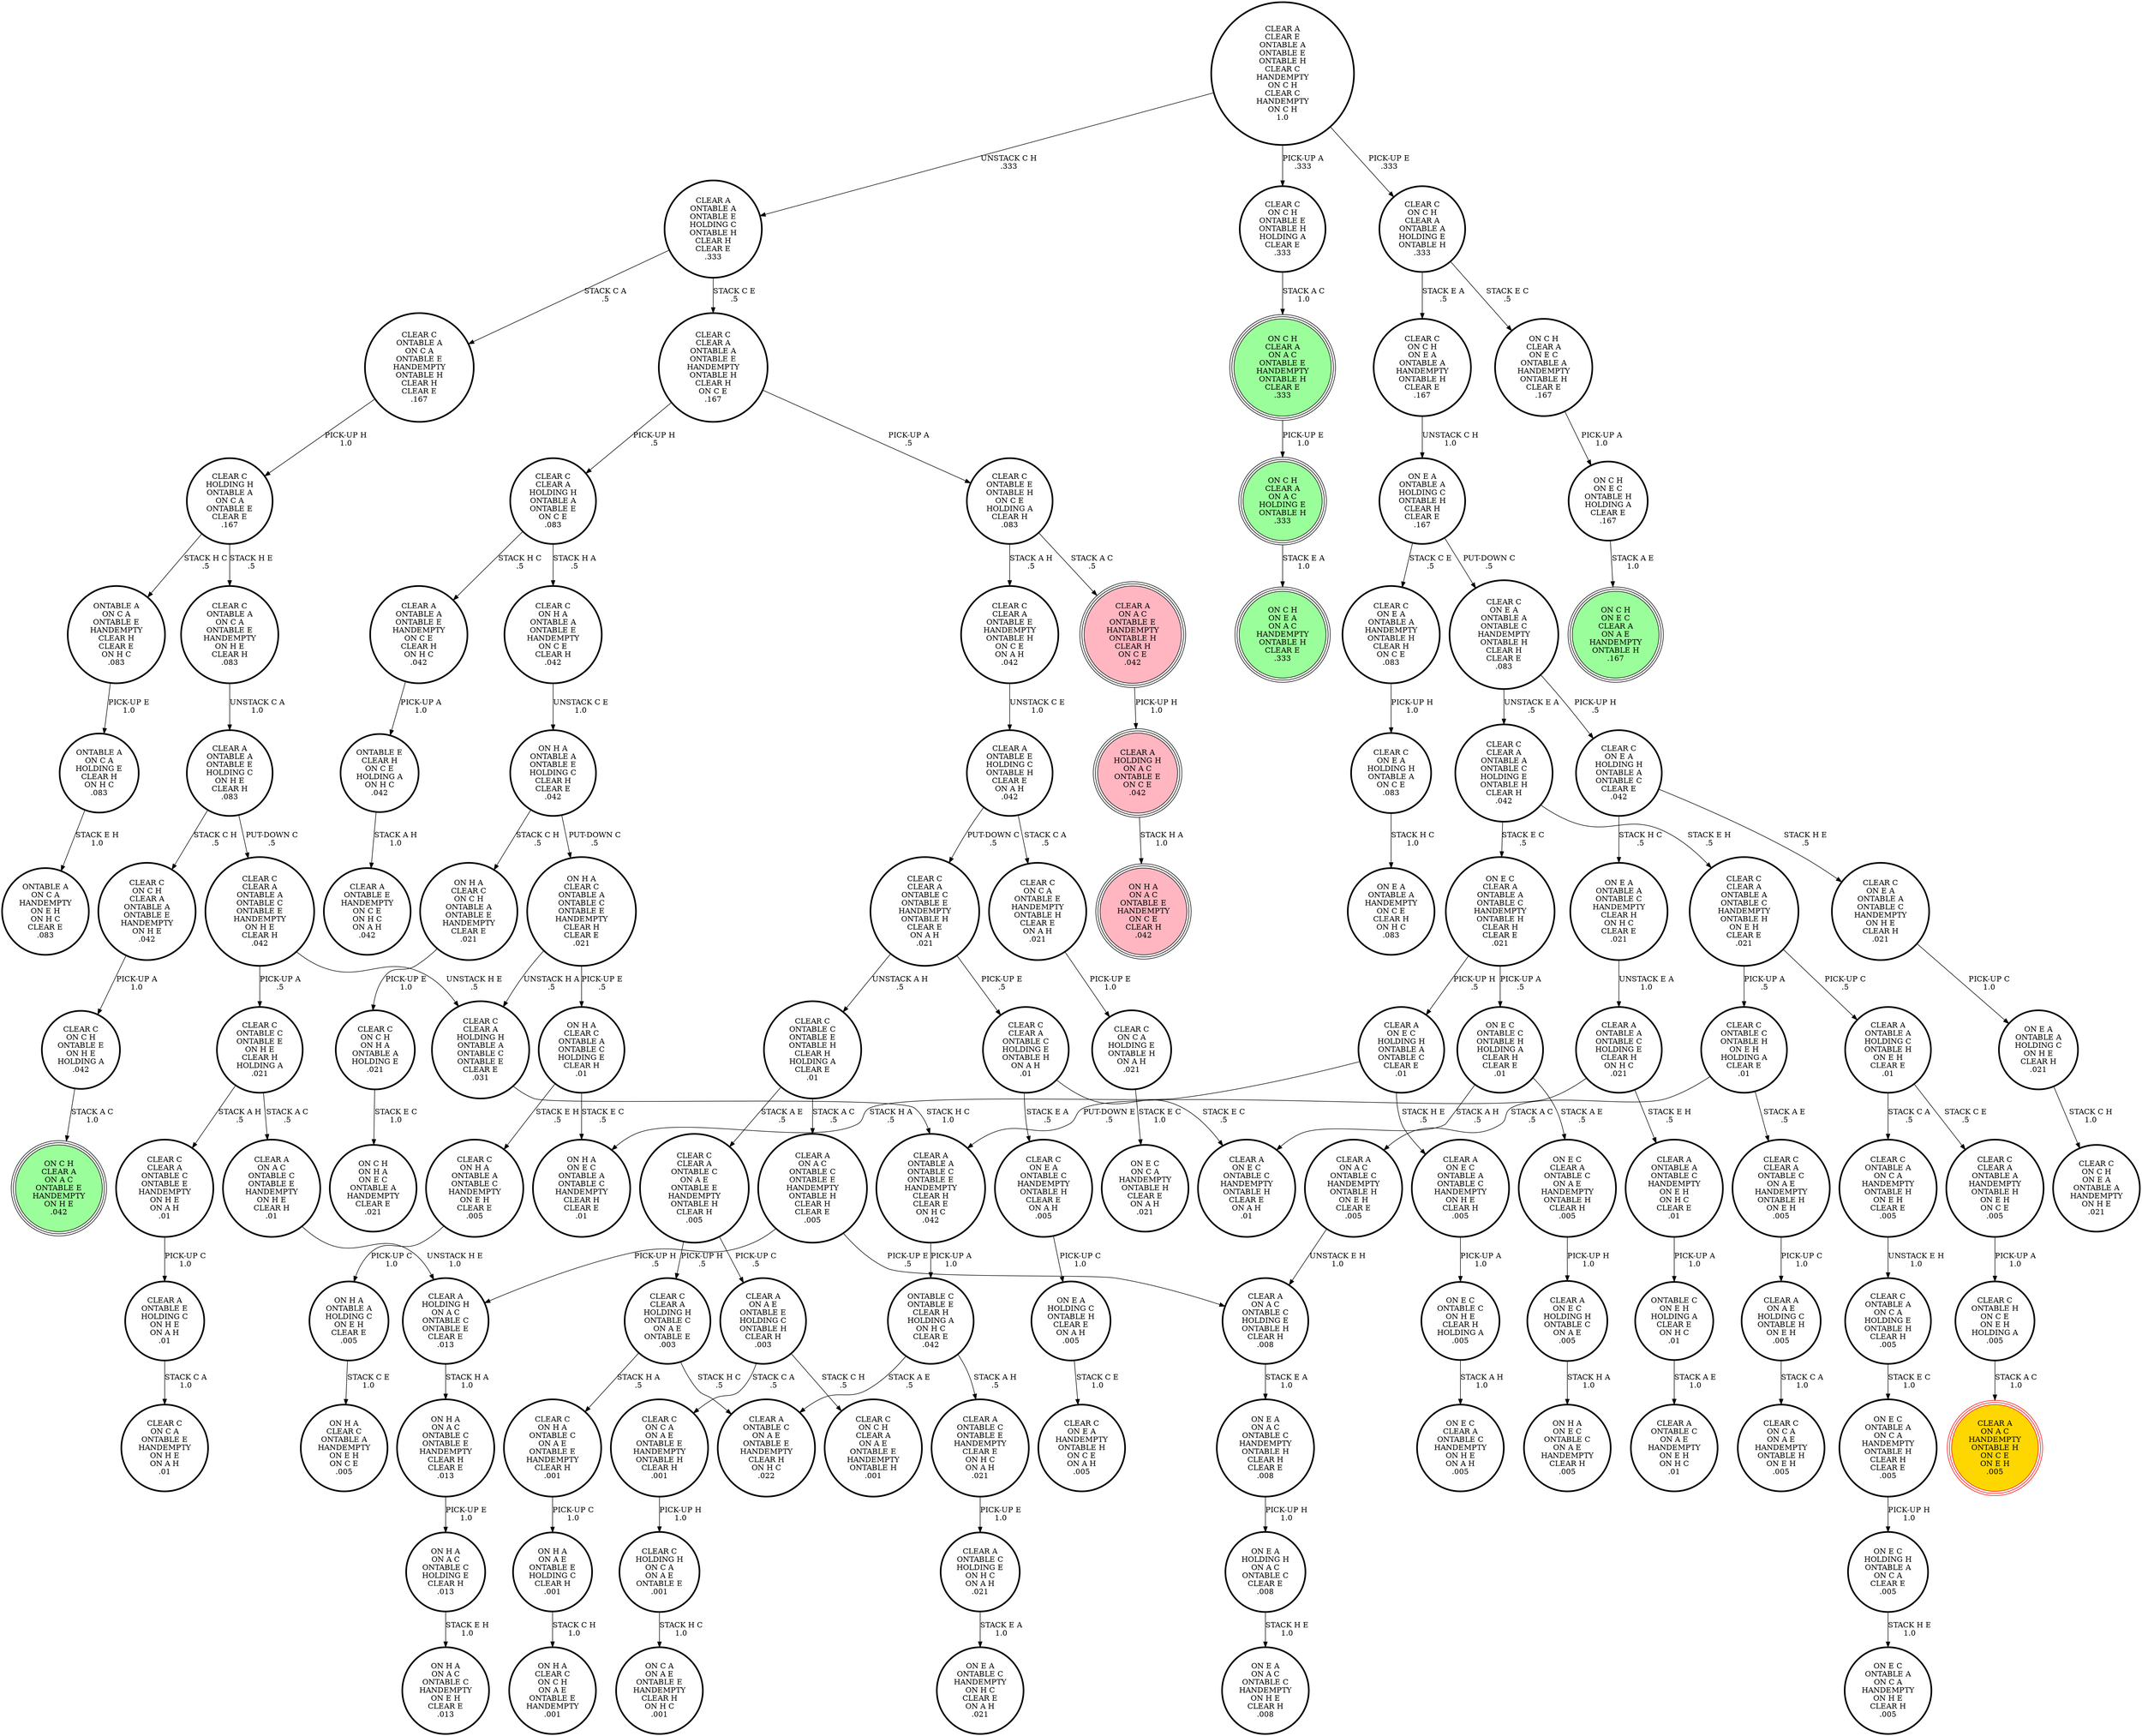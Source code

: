 digraph {
"CLEAR A\nON E C\nHOLDING H\nONTABLE A\nONTABLE C\nCLEAR E\n.01\n" -> "CLEAR A\nON E C\nONTABLE A\nONTABLE C\nHANDEMPTY\nON H E\nCLEAR H\n.005\n"[label="STACK H E\n.5\n"];
"CLEAR A\nON E C\nHOLDING H\nONTABLE A\nONTABLE C\nCLEAR E\n.01\n" -> "ON H A\nON E C\nONTABLE A\nONTABLE C\nHANDEMPTY\nCLEAR H\nCLEAR E\n.01\n"[label="STACK H A\n.5\n"];
"ON E C\nONTABLE C\nON H E\nCLEAR H\nHOLDING A\n.005\n" -> "ON E C\nCLEAR A\nONTABLE C\nHANDEMPTY\nON H E\nON A H\n.005\n"[label="STACK A H\n1.0\n"];
"CLEAR C\nCLEAR A\nONTABLE A\nONTABLE C\nONTABLE E\nHANDEMPTY\nON H E\nCLEAR H\n.042\n" -> "CLEAR C\nCLEAR A\nHOLDING H\nONTABLE A\nONTABLE C\nONTABLE E\nCLEAR E\n.031\n"[label="UNSTACK H E\n.5\n"];
"CLEAR C\nCLEAR A\nONTABLE A\nONTABLE C\nONTABLE E\nHANDEMPTY\nON H E\nCLEAR H\n.042\n" -> "CLEAR C\nONTABLE C\nONTABLE E\nON H E\nCLEAR H\nHOLDING A\n.021\n"[label="PICK-UP A\n.5\n"];
"ON H A\nCLEAR C\nON C H\nONTABLE A\nONTABLE E\nHANDEMPTY\nCLEAR E\n.021\n" -> "CLEAR C\nON C H\nON H A\nONTABLE A\nHOLDING E\n.021\n"[label="PICK-UP E\n1.0\n"];
"CLEAR C\nCLEAR A\nONTABLE C\nONTABLE E\nHANDEMPTY\nON H E\nON A H\n.01\n" -> "CLEAR A\nONTABLE E\nHOLDING C\nON H E\nON A H\n.01\n"[label="PICK-UP C\n1.0\n"];
"ON E A\nHOLDING C\nONTABLE H\nCLEAR E\nON A H\n.005\n" -> "CLEAR C\nON E A\nHANDEMPTY\nONTABLE H\nON C E\nON A H\n.005\n"[label="STACK C E\n1.0\n"];
"CLEAR A\nONTABLE A\nONTABLE E\nHOLDING C\nONTABLE H\nCLEAR H\nCLEAR E\n.333\n" -> "CLEAR C\nCLEAR A\nONTABLE A\nONTABLE E\nHANDEMPTY\nONTABLE H\nCLEAR H\nON C E\n.167\n"[label="STACK C E\n.5\n"];
"CLEAR A\nONTABLE A\nONTABLE E\nHOLDING C\nONTABLE H\nCLEAR H\nCLEAR E\n.333\n" -> "CLEAR C\nONTABLE A\nON C A\nONTABLE E\nHANDEMPTY\nONTABLE H\nCLEAR H\nCLEAR E\n.167\n"[label="STACK C A\n.5\n"];
"CLEAR A\nON A C\nONTABLE C\nHANDEMPTY\nONTABLE H\nON E H\nCLEAR E\n.005\n" -> "CLEAR A\nON A C\nONTABLE C\nHOLDING E\nONTABLE H\nCLEAR H\n.008\n"[label="UNSTACK E H\n1.0\n"];
"ONTABLE C\nON E H\nHOLDING A\nCLEAR E\nON H C\n.01\n" -> "CLEAR A\nONTABLE C\nON A E\nHANDEMPTY\nON E H\nON H C\n.01\n"[label="STACK A E\n1.0\n"];
"CLEAR C\nON C H\nONTABLE E\nONTABLE H\nHOLDING A\nCLEAR E\n.333\n" -> "ON C H\nCLEAR A\nON A C\nONTABLE E\nHANDEMPTY\nONTABLE H\nCLEAR E\n.333\n"[label="STACK A C\n1.0\n"];
"ON H A\nON A E\nONTABLE E\nHOLDING C\nCLEAR H\n.001\n" -> "ON H A\nCLEAR C\nON C H\nON A E\nONTABLE E\nHANDEMPTY\n.001\n"[label="STACK C H\n1.0\n"];
"CLEAR A\nON A C\nONTABLE C\nONTABLE E\nHANDEMPTY\nONTABLE H\nCLEAR H\nCLEAR E\n.005\n" -> "CLEAR A\nON A C\nONTABLE C\nHOLDING E\nONTABLE H\nCLEAR H\n.008\n"[label="PICK-UP E\n.5\n"];
"CLEAR A\nON A C\nONTABLE C\nONTABLE E\nHANDEMPTY\nONTABLE H\nCLEAR H\nCLEAR E\n.005\n" -> "CLEAR A\nHOLDING H\nON A C\nONTABLE C\nONTABLE E\nCLEAR E\n.013\n"[label="PICK-UP H\n.5\n"];
"CLEAR A\nONTABLE A\nONTABLE C\nHOLDING E\nCLEAR H\nON H C\n.021\n" -> "CLEAR A\nONTABLE A\nONTABLE C\nHANDEMPTY\nON E H\nON H C\nCLEAR E\n.01\n"[label="STACK E H\n.5\n"];
"CLEAR A\nONTABLE A\nONTABLE C\nHOLDING E\nCLEAR H\nON H C\n.021\n" -> "CLEAR A\nONTABLE A\nONTABLE C\nONTABLE E\nHANDEMPTY\nCLEAR H\nCLEAR E\nON H C\n.042\n"[label="PUT-DOWN E\n.5\n"];
"ON C H\nCLEAR A\nON A C\nHOLDING E\nONTABLE H\n.333\n" -> "ON C H\nON E A\nON A C\nHANDEMPTY\nONTABLE H\nCLEAR E\n.333\n"[label="STACK E A\n1.0\n"];
"ON H A\nONTABLE A\nHOLDING C\nON E H\nCLEAR E\n.005\n" -> "ON H A\nCLEAR C\nONTABLE A\nHANDEMPTY\nON E H\nON C E\n.005\n"[label="STACK C E\n1.0\n"];
"ON E A\nHOLDING H\nON A C\nONTABLE C\nCLEAR E\n.008\n" -> "ON E A\nON A C\nONTABLE C\nHANDEMPTY\nON H E\nCLEAR H\n.008\n"[label="STACK H E\n1.0\n"];
"CLEAR C\nCLEAR A\nONTABLE C\nON A E\nONTABLE E\nHANDEMPTY\nONTABLE H\nCLEAR H\n.005\n" -> "CLEAR A\nON A E\nONTABLE E\nHOLDING C\nONTABLE H\nCLEAR H\n.003\n"[label="PICK-UP C\n.5\n"];
"CLEAR C\nCLEAR A\nONTABLE C\nON A E\nONTABLE E\nHANDEMPTY\nONTABLE H\nCLEAR H\n.005\n" -> "CLEAR C\nCLEAR A\nHOLDING H\nONTABLE C\nON A E\nONTABLE E\n.003\n"[label="PICK-UP H\n.5\n"];
"CLEAR C\nON C H\nCLEAR A\nONTABLE A\nONTABLE E\nHANDEMPTY\nON H E\n.042\n" -> "CLEAR C\nON C H\nONTABLE E\nON H E\nHOLDING A\n.042\n"[label="PICK-UP A\n1.0\n"];
"CLEAR C\nONTABLE A\nON C A\nONTABLE E\nHANDEMPTY\nONTABLE H\nCLEAR H\nCLEAR E\n.167\n" -> "CLEAR C\nHOLDING H\nONTABLE A\nON C A\nONTABLE E\nCLEAR E\n.167\n"[label="PICK-UP H\n1.0\n"];
"CLEAR C\nON C H\nONTABLE E\nON H E\nHOLDING A\n.042\n" -> "ON C H\nCLEAR A\nON A C\nONTABLE E\nHANDEMPTY\nON H E\n.042\n"[label="STACK A C\n1.0\n"];
"CLEAR C\nONTABLE A\nON C A\nHANDEMPTY\nONTABLE H\nON E H\nCLEAR E\n.005\n" -> "CLEAR C\nONTABLE A\nON C A\nHOLDING E\nONTABLE H\nCLEAR H\n.005\n"[label="UNSTACK E H\n1.0\n"];
"CLEAR C\nON H A\nONTABLE C\nON A E\nONTABLE E\nHANDEMPTY\nCLEAR H\n.001\n" -> "ON H A\nON A E\nONTABLE E\nHOLDING C\nCLEAR H\n.001\n"[label="PICK-UP C\n1.0\n"];
"CLEAR A\nHOLDING H\nON A C\nONTABLE C\nONTABLE E\nCLEAR E\n.013\n" -> "ON H A\nON A C\nONTABLE C\nONTABLE E\nHANDEMPTY\nCLEAR H\nCLEAR E\n.013\n"[label="STACK H A\n1.0\n"];
"CLEAR C\nCLEAR A\nHOLDING H\nONTABLE A\nONTABLE E\nON C E\n.083\n" -> "CLEAR A\nONTABLE A\nONTABLE E\nHANDEMPTY\nON C E\nCLEAR H\nON H C\n.042\n"[label="STACK H C\n.5\n"];
"CLEAR C\nCLEAR A\nHOLDING H\nONTABLE A\nONTABLE E\nON C E\n.083\n" -> "CLEAR C\nON H A\nONTABLE A\nONTABLE E\nHANDEMPTY\nON C E\nCLEAR H\n.042\n"[label="STACK H A\n.5\n"];
"ON H A\nON A C\nONTABLE C\nHOLDING E\nCLEAR H\n.013\n" -> "ON H A\nON A C\nONTABLE C\nHANDEMPTY\nON E H\nCLEAR E\n.013\n"[label="STACK E H\n1.0\n"];
"CLEAR C\nONTABLE C\nONTABLE E\nONTABLE H\nCLEAR H\nHOLDING A\nCLEAR E\n.01\n" -> "CLEAR A\nON A C\nONTABLE C\nONTABLE E\nHANDEMPTY\nONTABLE H\nCLEAR H\nCLEAR E\n.005\n"[label="STACK A C\n.5\n"];
"CLEAR C\nONTABLE C\nONTABLE E\nONTABLE H\nCLEAR H\nHOLDING A\nCLEAR E\n.01\n" -> "CLEAR C\nCLEAR A\nONTABLE C\nON A E\nONTABLE E\nHANDEMPTY\nONTABLE H\nCLEAR H\n.005\n"[label="STACK A E\n.5\n"];
"CLEAR C\nCLEAR A\nHOLDING H\nONTABLE A\nONTABLE C\nONTABLE E\nCLEAR E\n.031\n" -> "CLEAR A\nONTABLE A\nONTABLE C\nONTABLE E\nHANDEMPTY\nCLEAR H\nCLEAR E\nON H C\n.042\n"[label="STACK H C\n1.0\n"];
"ON C H\nCLEAR A\nON A C\nONTABLE E\nHANDEMPTY\nONTABLE H\nCLEAR E\n.333\n" -> "ON C H\nCLEAR A\nON A C\nHOLDING E\nONTABLE H\n.333\n"[label="PICK-UP E\n1.0\n"];
"ON C H\nCLEAR A\nON E C\nONTABLE A\nHANDEMPTY\nONTABLE H\nCLEAR E\n.167\n" -> "ON C H\nON E C\nONTABLE H\nHOLDING A\nCLEAR E\n.167\n"[label="PICK-UP A\n1.0\n"];
"CLEAR C\nONTABLE A\nON C A\nHOLDING E\nONTABLE H\nCLEAR H\n.005\n" -> "ON E C\nONTABLE A\nON C A\nHANDEMPTY\nONTABLE H\nCLEAR H\nCLEAR E\n.005\n"[label="STACK E C\n1.0\n"];
"CLEAR C\nON C H\nCLEAR A\nONTABLE A\nHOLDING E\nONTABLE H\n.333\n" -> "ON C H\nCLEAR A\nON E C\nONTABLE A\nHANDEMPTY\nONTABLE H\nCLEAR E\n.167\n"[label="STACK E C\n.5\n"];
"CLEAR C\nON C H\nCLEAR A\nONTABLE A\nHOLDING E\nONTABLE H\n.333\n" -> "CLEAR C\nON C H\nON E A\nONTABLE A\nHANDEMPTY\nONTABLE H\nCLEAR E\n.167\n"[label="STACK E A\n.5\n"];
"CLEAR C\nHOLDING H\nON C A\nON A E\nONTABLE E\n.001\n" -> "ON C A\nON A E\nONTABLE E\nHANDEMPTY\nCLEAR H\nON H C\n.001\n"[label="STACK H C\n1.0\n"];
"CLEAR C\nCLEAR A\nONTABLE C\nONTABLE E\nHANDEMPTY\nONTABLE H\nCLEAR E\nON A H\n.021\n" -> "CLEAR C\nCLEAR A\nONTABLE C\nHOLDING E\nONTABLE H\nON A H\n.01\n"[label="PICK-UP E\n.5\n"];
"CLEAR C\nCLEAR A\nONTABLE C\nONTABLE E\nHANDEMPTY\nONTABLE H\nCLEAR E\nON A H\n.021\n" -> "CLEAR C\nONTABLE C\nONTABLE E\nONTABLE H\nCLEAR H\nHOLDING A\nCLEAR E\n.01\n"[label="UNSTACK A H\n.5\n"];
"ON H A\nON A C\nONTABLE C\nONTABLE E\nHANDEMPTY\nCLEAR H\nCLEAR E\n.013\n" -> "ON H A\nON A C\nONTABLE C\nHOLDING E\nCLEAR H\n.013\n"[label="PICK-UP E\n1.0\n"];
"ON E A\nONTABLE A\nONTABLE C\nHANDEMPTY\nCLEAR H\nON H C\nCLEAR E\n.021\n" -> "CLEAR A\nONTABLE A\nONTABLE C\nHOLDING E\nCLEAR H\nON H C\n.021\n"[label="UNSTACK E A\n1.0\n"];
"CLEAR C\nON E A\nONTABLE A\nONTABLE C\nHANDEMPTY\nONTABLE H\nCLEAR H\nCLEAR E\n.083\n" -> "CLEAR C\nON E A\nHOLDING H\nONTABLE A\nONTABLE C\nCLEAR E\n.042\n"[label="PICK-UP H\n.5\n"];
"CLEAR C\nON E A\nONTABLE A\nONTABLE C\nHANDEMPTY\nONTABLE H\nCLEAR H\nCLEAR E\n.083\n" -> "CLEAR C\nCLEAR A\nONTABLE A\nONTABLE C\nHOLDING E\nONTABLE H\nCLEAR H\n.042\n"[label="UNSTACK E A\n.5\n"];
"CLEAR C\nON E A\nONTABLE A\nHANDEMPTY\nONTABLE H\nCLEAR H\nON C E\n.083\n" -> "CLEAR C\nON E A\nHOLDING H\nONTABLE A\nON C E\n.083\n"[label="PICK-UP H\n1.0\n"];
"CLEAR A\nONTABLE A\nONTABLE C\nHANDEMPTY\nON E H\nON H C\nCLEAR E\n.01\n" -> "ONTABLE C\nON E H\nHOLDING A\nCLEAR E\nON H C\n.01\n"[label="PICK-UP A\n1.0\n"];
"ON E C\nONTABLE A\nON C A\nHANDEMPTY\nONTABLE H\nCLEAR H\nCLEAR E\n.005\n" -> "ON E C\nHOLDING H\nONTABLE A\nON C A\nCLEAR E\n.005\n"[label="PICK-UP H\n1.0\n"];
"CLEAR C\nCLEAR A\nONTABLE A\nHANDEMPTY\nONTABLE H\nON E H\nON C E\n.005\n" -> "CLEAR C\nONTABLE H\nON C E\nON E H\nHOLDING A\n.005\n"[label="PICK-UP A\n1.0\n"];
"ON C H\nON E C\nONTABLE H\nHOLDING A\nCLEAR E\n.167\n" -> "ON C H\nON E C\nCLEAR A\nON A E\nHANDEMPTY\nONTABLE H\n.167\n"[label="STACK A E\n1.0\n"];
"ON H A\nCLEAR C\nONTABLE A\nONTABLE C\nHOLDING E\nCLEAR H\n.01\n" -> "CLEAR C\nON H A\nONTABLE A\nONTABLE C\nHANDEMPTY\nON E H\nCLEAR E\n.005\n"[label="STACK E H\n.5\n"];
"ON H A\nCLEAR C\nONTABLE A\nONTABLE C\nHOLDING E\nCLEAR H\n.01\n" -> "ON H A\nON E C\nONTABLE A\nONTABLE C\nHANDEMPTY\nCLEAR H\nCLEAR E\n.01\n"[label="STACK E C\n.5\n"];
"CLEAR A\nON A C\nONTABLE C\nHOLDING E\nONTABLE H\nCLEAR H\n.008\n" -> "ON E A\nON A C\nONTABLE C\nHANDEMPTY\nONTABLE H\nCLEAR H\nCLEAR E\n.008\n"[label="STACK E A\n1.0\n"];
"CLEAR A\nONTABLE A\nONTABLE E\nHANDEMPTY\nON C E\nCLEAR H\nON H C\n.042\n" -> "ONTABLE E\nCLEAR H\nON C E\nHOLDING A\nON H C\n.042\n"[label="PICK-UP A\n1.0\n"];
"CLEAR C\nON C H\nON H A\nONTABLE A\nHOLDING E\n.021\n" -> "ON C H\nON H A\nON E C\nONTABLE A\nHANDEMPTY\nCLEAR E\n.021\n"[label="STACK E C\n1.0\n"];
"CLEAR A\nON A E\nHOLDING C\nONTABLE H\nON E H\n.005\n" -> "CLEAR C\nON C A\nON A E\nHANDEMPTY\nONTABLE H\nON E H\n.005\n"[label="STACK C A\n1.0\n"];
"CLEAR C\nON C A\nHOLDING E\nONTABLE H\nON A H\n.021\n" -> "ON E C\nON C A\nHANDEMPTY\nONTABLE H\nCLEAR E\nON A H\n.021\n"[label="STACK E C\n1.0\n"];
"CLEAR A\nON A C\nONTABLE C\nONTABLE E\nHANDEMPTY\nON H E\nCLEAR H\n.01\n" -> "CLEAR A\nHOLDING H\nON A C\nONTABLE C\nONTABLE E\nCLEAR E\n.013\n"[label="UNSTACK H E\n1.0\n"];
"CLEAR A\nON A E\nONTABLE E\nHOLDING C\nONTABLE H\nCLEAR H\n.003\n" -> "CLEAR C\nON C A\nON A E\nONTABLE E\nHANDEMPTY\nONTABLE H\nCLEAR H\n.001\n"[label="STACK C A\n.5\n"];
"CLEAR A\nON A E\nONTABLE E\nHOLDING C\nONTABLE H\nCLEAR H\n.003\n" -> "CLEAR C\nON C H\nCLEAR A\nON A E\nONTABLE E\nHANDEMPTY\nONTABLE H\n.001\n"[label="STACK C H\n.5\n"];
"CLEAR A\nONTABLE E\nHOLDING C\nONTABLE H\nCLEAR E\nON A H\n.042\n" -> "CLEAR C\nON C A\nONTABLE E\nHANDEMPTY\nONTABLE H\nCLEAR E\nON A H\n.021\n"[label="STACK C A\n.5\n"];
"CLEAR A\nONTABLE E\nHOLDING C\nONTABLE H\nCLEAR E\nON A H\n.042\n" -> "CLEAR C\nCLEAR A\nONTABLE C\nONTABLE E\nHANDEMPTY\nONTABLE H\nCLEAR E\nON A H\n.021\n"[label="PUT-DOWN C\n.5\n"];
"CLEAR C\nCLEAR A\nONTABLE E\nHANDEMPTY\nONTABLE H\nON C E\nON A H\n.042\n" -> "CLEAR A\nONTABLE E\nHOLDING C\nONTABLE H\nCLEAR E\nON A H\n.042\n"[label="UNSTACK C E\n1.0\n"];
"CLEAR C\nON E A\nHOLDING H\nONTABLE A\nON C E\n.083\n" -> "ON E A\nONTABLE A\nHANDEMPTY\nON C E\nCLEAR H\nON H C\n.083\n"[label="STACK H C\n1.0\n"];
"CLEAR C\nONTABLE C\nONTABLE E\nON H E\nCLEAR H\nHOLDING A\n.021\n" -> "CLEAR A\nON A C\nONTABLE C\nONTABLE E\nHANDEMPTY\nON H E\nCLEAR H\n.01\n"[label="STACK A C\n.5\n"];
"CLEAR C\nONTABLE C\nONTABLE E\nON H E\nCLEAR H\nHOLDING A\n.021\n" -> "CLEAR C\nCLEAR A\nONTABLE C\nONTABLE E\nHANDEMPTY\nON H E\nON A H\n.01\n"[label="STACK A H\n.5\n"];
"CLEAR C\nHOLDING H\nONTABLE A\nON C A\nONTABLE E\nCLEAR E\n.167\n" -> "ONTABLE A\nON C A\nONTABLE E\nHANDEMPTY\nCLEAR H\nCLEAR E\nON H C\n.083\n"[label="STACK H C\n.5\n"];
"CLEAR C\nHOLDING H\nONTABLE A\nON C A\nONTABLE E\nCLEAR E\n.167\n" -> "CLEAR C\nONTABLE A\nON C A\nONTABLE E\nHANDEMPTY\nON H E\nCLEAR H\n.083\n"[label="STACK H E\n.5\n"];
"ON E A\nONTABLE A\nHOLDING C\nON H E\nCLEAR H\n.021\n" -> "CLEAR C\nON C H\nON E A\nONTABLE A\nHANDEMPTY\nON H E\n.021\n"[label="STACK C H\n1.0\n"];
"ON E C\nONTABLE C\nONTABLE H\nHOLDING A\nCLEAR H\nCLEAR E\n.01\n" -> "CLEAR A\nON E C\nONTABLE C\nHANDEMPTY\nONTABLE H\nCLEAR E\nON A H\n.01\n"[label="STACK A H\n.5\n"];
"ON E C\nONTABLE C\nONTABLE H\nHOLDING A\nCLEAR H\nCLEAR E\n.01\n" -> "ON E C\nCLEAR A\nONTABLE C\nON A E\nHANDEMPTY\nONTABLE H\nCLEAR H\n.005\n"[label="STACK A E\n.5\n"];
"CLEAR C\nCLEAR A\nONTABLE A\nONTABLE C\nHANDEMPTY\nONTABLE H\nON E H\nCLEAR E\n.021\n" -> "CLEAR A\nONTABLE A\nHOLDING C\nONTABLE H\nON E H\nCLEAR E\n.01\n"[label="PICK-UP C\n.5\n"];
"CLEAR C\nCLEAR A\nONTABLE A\nONTABLE C\nHANDEMPTY\nONTABLE H\nON E H\nCLEAR E\n.021\n" -> "CLEAR C\nONTABLE C\nONTABLE H\nON E H\nHOLDING A\nCLEAR E\n.01\n"[label="PICK-UP A\n.5\n"];
"ON E C\nCLEAR A\nONTABLE A\nONTABLE C\nHANDEMPTY\nONTABLE H\nCLEAR H\nCLEAR E\n.021\n" -> "CLEAR A\nON E C\nHOLDING H\nONTABLE A\nONTABLE C\nCLEAR E\n.01\n"[label="PICK-UP H\n.5\n"];
"ON E C\nCLEAR A\nONTABLE A\nONTABLE C\nHANDEMPTY\nONTABLE H\nCLEAR H\nCLEAR E\n.021\n" -> "ON E C\nONTABLE C\nONTABLE H\nHOLDING A\nCLEAR H\nCLEAR E\n.01\n"[label="PICK-UP A\n.5\n"];
"CLEAR A\nON A C\nONTABLE E\nHANDEMPTY\nONTABLE H\nCLEAR H\nON C E\n.042\n" -> "CLEAR A\nHOLDING H\nON A C\nONTABLE E\nON C E\n.042\n"[label="PICK-UP H\n1.0\n"];
"CLEAR C\nON E A\nONTABLE C\nHANDEMPTY\nONTABLE H\nCLEAR E\nON A H\n.005\n" -> "ON E A\nHOLDING C\nONTABLE H\nCLEAR E\nON A H\n.005\n"[label="PICK-UP C\n1.0\n"];
"ON E C\nCLEAR A\nONTABLE C\nON A E\nHANDEMPTY\nONTABLE H\nCLEAR H\n.005\n" -> "CLEAR A\nON E C\nHOLDING H\nONTABLE C\nON A E\n.005\n"[label="PICK-UP H\n1.0\n"];
"CLEAR C\nONTABLE H\nON C E\nON E H\nHOLDING A\n.005\n" -> "CLEAR A\nON A C\nHANDEMPTY\nONTABLE H\nON C E\nON E H\n.005\n"[label="STACK A C\n1.0\n"];
"ON H A\nCLEAR C\nONTABLE A\nONTABLE C\nONTABLE E\nHANDEMPTY\nCLEAR H\nCLEAR E\n.021\n" -> "ON H A\nCLEAR C\nONTABLE A\nONTABLE C\nHOLDING E\nCLEAR H\n.01\n"[label="PICK-UP E\n.5\n"];
"ON H A\nCLEAR C\nONTABLE A\nONTABLE C\nONTABLE E\nHANDEMPTY\nCLEAR H\nCLEAR E\n.021\n" -> "CLEAR C\nCLEAR A\nHOLDING H\nONTABLE A\nONTABLE C\nONTABLE E\nCLEAR E\n.031\n"[label="UNSTACK H A\n.5\n"];
"ON H A\nONTABLE A\nONTABLE E\nHOLDING C\nCLEAR H\nCLEAR E\n.042\n" -> "ON H A\nCLEAR C\nON C H\nONTABLE A\nONTABLE E\nHANDEMPTY\nCLEAR E\n.021\n"[label="STACK C H\n.5\n"];
"ON H A\nONTABLE A\nONTABLE E\nHOLDING C\nCLEAR H\nCLEAR E\n.042\n" -> "ON H A\nCLEAR C\nONTABLE A\nONTABLE C\nONTABLE E\nHANDEMPTY\nCLEAR H\nCLEAR E\n.021\n"[label="PUT-DOWN C\n.5\n"];
"CLEAR C\nCLEAR A\nHOLDING H\nONTABLE C\nON A E\nONTABLE E\n.003\n" -> "CLEAR C\nON H A\nONTABLE C\nON A E\nONTABLE E\nHANDEMPTY\nCLEAR H\n.001\n"[label="STACK H A\n.5\n"];
"CLEAR C\nCLEAR A\nHOLDING H\nONTABLE C\nON A E\nONTABLE E\n.003\n" -> "CLEAR A\nONTABLE C\nON A E\nONTABLE E\nHANDEMPTY\nCLEAR H\nON H C\n.022\n"[label="STACK H C\n.5\n"];
"CLEAR C\nONTABLE C\nONTABLE H\nON E H\nHOLDING A\nCLEAR E\n.01\n" -> "CLEAR C\nCLEAR A\nONTABLE C\nON A E\nHANDEMPTY\nONTABLE H\nON E H\n.005\n"[label="STACK A E\n.5\n"];
"CLEAR C\nONTABLE C\nONTABLE H\nON E H\nHOLDING A\nCLEAR E\n.01\n" -> "CLEAR A\nON A C\nONTABLE C\nHANDEMPTY\nONTABLE H\nON E H\nCLEAR E\n.005\n"[label="STACK A C\n.5\n"];
"CLEAR A\nON E C\nHOLDING H\nONTABLE C\nON A E\n.005\n" -> "ON H A\nON E C\nONTABLE C\nON A E\nHANDEMPTY\nCLEAR H\n.005\n"[label="STACK H A\n1.0\n"];
"CLEAR A\nONTABLE A\nHOLDING C\nONTABLE H\nON E H\nCLEAR E\n.01\n" -> "CLEAR C\nCLEAR A\nONTABLE A\nHANDEMPTY\nONTABLE H\nON E H\nON C E\n.005\n"[label="STACK C E\n.5\n"];
"CLEAR A\nONTABLE A\nHOLDING C\nONTABLE H\nON E H\nCLEAR E\n.01\n" -> "CLEAR C\nONTABLE A\nON C A\nHANDEMPTY\nONTABLE H\nON E H\nCLEAR E\n.005\n"[label="STACK C A\n.5\n"];
"CLEAR C\nON C A\nONTABLE E\nHANDEMPTY\nONTABLE H\nCLEAR E\nON A H\n.021\n" -> "CLEAR C\nON C A\nHOLDING E\nONTABLE H\nON A H\n.021\n"[label="PICK-UP E\n1.0\n"];
"ONTABLE A\nON C A\nONTABLE E\nHANDEMPTY\nCLEAR H\nCLEAR E\nON H C\n.083\n" -> "ONTABLE A\nON C A\nHOLDING E\nCLEAR H\nON H C\n.083\n"[label="PICK-UP E\n1.0\n"];
"CLEAR C\nCLEAR A\nONTABLE C\nON A E\nHANDEMPTY\nONTABLE H\nON E H\n.005\n" -> "CLEAR A\nON A E\nHOLDING C\nONTABLE H\nON E H\n.005\n"[label="PICK-UP C\n1.0\n"];
"CLEAR A\nONTABLE A\nONTABLE C\nONTABLE E\nHANDEMPTY\nCLEAR H\nCLEAR E\nON H C\n.042\n" -> "ONTABLE C\nONTABLE E\nCLEAR H\nHOLDING A\nON H C\nCLEAR E\n.042\n"[label="PICK-UP A\n1.0\n"];
"CLEAR C\nCLEAR A\nONTABLE C\nHOLDING E\nONTABLE H\nON A H\n.01\n" -> "CLEAR A\nON E C\nONTABLE C\nHANDEMPTY\nONTABLE H\nCLEAR E\nON A H\n.01\n"[label="STACK E C\n.5\n"];
"CLEAR C\nCLEAR A\nONTABLE C\nHOLDING E\nONTABLE H\nON A H\n.01\n" -> "CLEAR C\nON E A\nONTABLE C\nHANDEMPTY\nONTABLE H\nCLEAR E\nON A H\n.005\n"[label="STACK E A\n.5\n"];
"CLEAR C\nON C H\nON E A\nONTABLE A\nHANDEMPTY\nONTABLE H\nCLEAR E\n.167\n" -> "ON E A\nONTABLE A\nHOLDING C\nONTABLE H\nCLEAR H\nCLEAR E\n.167\n"[label="UNSTACK C H\n1.0\n"];
"CLEAR C\nON H A\nONTABLE A\nONTABLE C\nHANDEMPTY\nON E H\nCLEAR E\n.005\n" -> "ON H A\nONTABLE A\nHOLDING C\nON E H\nCLEAR E\n.005\n"[label="PICK-UP C\n1.0\n"];
"CLEAR A\nHOLDING H\nON A C\nONTABLE E\nON C E\n.042\n" -> "ON H A\nON A C\nONTABLE E\nHANDEMPTY\nON C E\nCLEAR H\n.042\n"[label="STACK H A\n1.0\n"];
"CLEAR A\nON E C\nONTABLE A\nONTABLE C\nHANDEMPTY\nON H E\nCLEAR H\n.005\n" -> "ON E C\nONTABLE C\nON H E\nCLEAR H\nHOLDING A\n.005\n"[label="PICK-UP A\n1.0\n"];
"CLEAR C\nON H A\nONTABLE A\nONTABLE E\nHANDEMPTY\nON C E\nCLEAR H\n.042\n" -> "ON H A\nONTABLE A\nONTABLE E\nHOLDING C\nCLEAR H\nCLEAR E\n.042\n"[label="UNSTACK C E\n1.0\n"];
"CLEAR C\nCLEAR A\nONTABLE A\nONTABLE E\nHANDEMPTY\nONTABLE H\nCLEAR H\nON C E\n.167\n" -> "CLEAR C\nONTABLE E\nONTABLE H\nON C E\nHOLDING A\nCLEAR H\n.083\n"[label="PICK-UP A\n.5\n"];
"CLEAR C\nCLEAR A\nONTABLE A\nONTABLE E\nHANDEMPTY\nONTABLE H\nCLEAR H\nON C E\n.167\n" -> "CLEAR C\nCLEAR A\nHOLDING H\nONTABLE A\nONTABLE E\nON C E\n.083\n"[label="PICK-UP H\n.5\n"];
"ON E A\nON A C\nONTABLE C\nHANDEMPTY\nONTABLE H\nCLEAR H\nCLEAR E\n.008\n" -> "ON E A\nHOLDING H\nON A C\nONTABLE C\nCLEAR E\n.008\n"[label="PICK-UP H\n1.0\n"];
"ONTABLE E\nCLEAR H\nON C E\nHOLDING A\nON H C\n.042\n" -> "CLEAR A\nONTABLE E\nHANDEMPTY\nON C E\nON H C\nON A H\n.042\n"[label="STACK A H\n1.0\n"];
"CLEAR A\nONTABLE E\nHOLDING C\nON H E\nON A H\n.01\n" -> "CLEAR C\nON C A\nONTABLE E\nHANDEMPTY\nON H E\nON A H\n.01\n"[label="STACK C A\n1.0\n"];
"ONTABLE C\nONTABLE E\nCLEAR H\nHOLDING A\nON H C\nCLEAR E\n.042\n" -> "CLEAR A\nONTABLE C\nON A E\nONTABLE E\nHANDEMPTY\nCLEAR H\nON H C\n.022\n"[label="STACK A E\n.5\n"];
"ONTABLE C\nONTABLE E\nCLEAR H\nHOLDING A\nON H C\nCLEAR E\n.042\n" -> "CLEAR A\nONTABLE C\nONTABLE E\nHANDEMPTY\nCLEAR E\nON H C\nON A H\n.021\n"[label="STACK A H\n.5\n"];
"CLEAR A\nONTABLE C\nONTABLE E\nHANDEMPTY\nCLEAR E\nON H C\nON A H\n.021\n" -> "CLEAR A\nONTABLE C\nHOLDING E\nON H C\nON A H\n.021\n"[label="PICK-UP E\n1.0\n"];
"CLEAR C\nON E A\nHOLDING H\nONTABLE A\nONTABLE C\nCLEAR E\n.042\n" -> "CLEAR C\nON E A\nONTABLE A\nONTABLE C\nHANDEMPTY\nON H E\nCLEAR H\n.021\n"[label="STACK H E\n.5\n"];
"CLEAR C\nON E A\nHOLDING H\nONTABLE A\nONTABLE C\nCLEAR E\n.042\n" -> "ON E A\nONTABLE A\nONTABLE C\nHANDEMPTY\nCLEAR H\nON H C\nCLEAR E\n.021\n"[label="STACK H C\n.5\n"];
"CLEAR C\nON C A\nON A E\nONTABLE E\nHANDEMPTY\nONTABLE H\nCLEAR H\n.001\n" -> "CLEAR C\nHOLDING H\nON C A\nON A E\nONTABLE E\n.001\n"[label="PICK-UP H\n1.0\n"];
"CLEAR A\nONTABLE A\nONTABLE E\nHOLDING C\nON H E\nCLEAR H\n.083\n" -> "CLEAR C\nCLEAR A\nONTABLE A\nONTABLE C\nONTABLE E\nHANDEMPTY\nON H E\nCLEAR H\n.042\n"[label="PUT-DOWN C\n.5\n"];
"CLEAR A\nONTABLE A\nONTABLE E\nHOLDING C\nON H E\nCLEAR H\n.083\n" -> "CLEAR C\nON C H\nCLEAR A\nONTABLE A\nONTABLE E\nHANDEMPTY\nON H E\n.042\n"[label="STACK C H\n.5\n"];
"ON E C\nHOLDING H\nONTABLE A\nON C A\nCLEAR E\n.005\n" -> "ON E C\nONTABLE A\nON C A\nHANDEMPTY\nON H E\nCLEAR H\n.005\n"[label="STACK H E\n1.0\n"];
"ONTABLE A\nON C A\nHOLDING E\nCLEAR H\nON H C\n.083\n" -> "ONTABLE A\nON C A\nHANDEMPTY\nON E H\nON H C\nCLEAR E\n.083\n"[label="STACK E H\n1.0\n"];
"CLEAR A\nCLEAR E\nONTABLE A\nONTABLE E\nONTABLE H\nCLEAR C\nHANDEMPTY\nON C H\nCLEAR C\nHANDEMPTY\nON C H\n1.0\n" -> "CLEAR A\nONTABLE A\nONTABLE E\nHOLDING C\nONTABLE H\nCLEAR H\nCLEAR E\n.333\n"[label="UNSTACK C H\n.333\n"];
"CLEAR A\nCLEAR E\nONTABLE A\nONTABLE E\nONTABLE H\nCLEAR C\nHANDEMPTY\nON C H\nCLEAR C\nHANDEMPTY\nON C H\n1.0\n" -> "CLEAR C\nON C H\nCLEAR A\nONTABLE A\nHOLDING E\nONTABLE H\n.333\n"[label="PICK-UP E\n.333\n"];
"CLEAR A\nCLEAR E\nONTABLE A\nONTABLE E\nONTABLE H\nCLEAR C\nHANDEMPTY\nON C H\nCLEAR C\nHANDEMPTY\nON C H\n1.0\n" -> "CLEAR C\nON C H\nONTABLE E\nONTABLE H\nHOLDING A\nCLEAR E\n.333\n"[label="PICK-UP A\n.333\n"];
"CLEAR C\nONTABLE A\nON C A\nONTABLE E\nHANDEMPTY\nON H E\nCLEAR H\n.083\n" -> "CLEAR A\nONTABLE A\nONTABLE E\nHOLDING C\nON H E\nCLEAR H\n.083\n"[label="UNSTACK C A\n1.0\n"];
"ON E A\nONTABLE A\nHOLDING C\nONTABLE H\nCLEAR H\nCLEAR E\n.167\n" -> "CLEAR C\nON E A\nONTABLE A\nONTABLE C\nHANDEMPTY\nONTABLE H\nCLEAR H\nCLEAR E\n.083\n"[label="PUT-DOWN C\n.5\n"];
"ON E A\nONTABLE A\nHOLDING C\nONTABLE H\nCLEAR H\nCLEAR E\n.167\n" -> "CLEAR C\nON E A\nONTABLE A\nHANDEMPTY\nONTABLE H\nCLEAR H\nON C E\n.083\n"[label="STACK C E\n.5\n"];
"CLEAR C\nON E A\nONTABLE A\nONTABLE C\nHANDEMPTY\nON H E\nCLEAR H\n.021\n" -> "ON E A\nONTABLE A\nHOLDING C\nON H E\nCLEAR H\n.021\n"[label="PICK-UP C\n1.0\n"];
"CLEAR C\nCLEAR A\nONTABLE A\nONTABLE C\nHOLDING E\nONTABLE H\nCLEAR H\n.042\n" -> "ON E C\nCLEAR A\nONTABLE A\nONTABLE C\nHANDEMPTY\nONTABLE H\nCLEAR H\nCLEAR E\n.021\n"[label="STACK E C\n.5\n"];
"CLEAR C\nCLEAR A\nONTABLE A\nONTABLE C\nHOLDING E\nONTABLE H\nCLEAR H\n.042\n" -> "CLEAR C\nCLEAR A\nONTABLE A\nONTABLE C\nHANDEMPTY\nONTABLE H\nON E H\nCLEAR E\n.021\n"[label="STACK E H\n.5\n"];
"CLEAR C\nONTABLE E\nONTABLE H\nON C E\nHOLDING A\nCLEAR H\n.083\n" -> "CLEAR C\nCLEAR A\nONTABLE E\nHANDEMPTY\nONTABLE H\nON C E\nON A H\n.042\n"[label="STACK A H\n.5\n"];
"CLEAR C\nONTABLE E\nONTABLE H\nON C E\nHOLDING A\nCLEAR H\n.083\n" -> "CLEAR A\nON A C\nONTABLE E\nHANDEMPTY\nONTABLE H\nCLEAR H\nON C E\n.042\n"[label="STACK A C\n.5\n"];
"CLEAR A\nONTABLE C\nHOLDING E\nON H C\nON A H\n.021\n" -> "ON E A\nONTABLE C\nHANDEMPTY\nON H C\nCLEAR E\nON A H\n.021\n"[label="STACK E A\n1.0\n"];
"ON H A\nON E C\nONTABLE C\nON A E\nHANDEMPTY\nCLEAR H\n.005\n" [shape=circle, penwidth=3];
"ON C A\nON A E\nONTABLE E\nHANDEMPTY\nCLEAR H\nON H C\n.001\n" [shape=circle, penwidth=3];
"ONTABLE A\nON C A\nHANDEMPTY\nON E H\nON H C\nCLEAR E\n.083\n" [shape=circle, penwidth=3];
"ON C H\nON H A\nON E C\nONTABLE A\nHANDEMPTY\nCLEAR E\n.021\n" [shape=circle, penwidth=3];
"ON C H\nON E C\nCLEAR A\nON A E\nHANDEMPTY\nONTABLE H\n.167\n" [shape=circle, style=filled, fillcolor=palegreen1, peripheries=3];
"ON E C\nONTABLE A\nON C A\nHANDEMPTY\nON H E\nCLEAR H\n.005\n" [shape=circle, penwidth=3];
"CLEAR A\nONTABLE C\nON A E\nHANDEMPTY\nON E H\nON H C\n.01\n" [shape=circle, penwidth=3];
"CLEAR A\nON E C\nONTABLE C\nHANDEMPTY\nONTABLE H\nCLEAR E\nON A H\n.01\n" [shape=circle, penwidth=3];
"ON E C\nCLEAR A\nONTABLE C\nHANDEMPTY\nON H E\nON A H\n.005\n" [shape=circle, penwidth=3];
"CLEAR A\nON A C\nHANDEMPTY\nONTABLE H\nON C E\nON E H\n.005\n" [shape=circle, style=filled color=red, fillcolor=gold, peripheries=3];
"ON E C\nON C A\nHANDEMPTY\nONTABLE H\nCLEAR E\nON A H\n.021\n" [shape=circle, penwidth=3];
"CLEAR A\nONTABLE E\nHANDEMPTY\nON C E\nON H C\nON A H\n.042\n" [shape=circle, penwidth=3];
"ON C H\nCLEAR A\nON A C\nONTABLE E\nHANDEMPTY\nON H E\n.042\n" [shape=circle, style=filled, fillcolor=palegreen1, peripheries=3];
"ON H A\nON A C\nONTABLE C\nHANDEMPTY\nON E H\nCLEAR E\n.013\n" [shape=circle, penwidth=3];
"CLEAR C\nON C A\nON A E\nHANDEMPTY\nONTABLE H\nON E H\n.005\n" [shape=circle, penwidth=3];
"ON H A\nCLEAR C\nONTABLE A\nHANDEMPTY\nON E H\nON C E\n.005\n" [shape=circle, penwidth=3];
"ON C H\nON E A\nON A C\nHANDEMPTY\nONTABLE H\nCLEAR E\n.333\n" [shape=circle, style=filled, fillcolor=palegreen1, peripheries=3];
"CLEAR C\nON C H\nON E A\nONTABLE A\nHANDEMPTY\nON H E\n.021\n" [shape=circle, penwidth=3];
"CLEAR A\nONTABLE C\nON A E\nONTABLE E\nHANDEMPTY\nCLEAR H\nON H C\n.022\n" [shape=circle, penwidth=3];
"ON E A\nON A C\nONTABLE C\nHANDEMPTY\nON H E\nCLEAR H\n.008\n" [shape=circle, penwidth=3];
"ON H A\nCLEAR C\nON C H\nON A E\nONTABLE E\nHANDEMPTY\n.001\n" [shape=circle, penwidth=3];
"CLEAR C\nON C H\nCLEAR A\nON A E\nONTABLE E\nHANDEMPTY\nONTABLE H\n.001\n" [shape=circle, penwidth=3];
"ON H A\nON A C\nONTABLE E\nHANDEMPTY\nON C E\nCLEAR H\n.042\n" [shape=circle, style=filled, fillcolor=lightpink, peripheries=3];
"ON E A\nONTABLE C\nHANDEMPTY\nON H C\nCLEAR E\nON A H\n.021\n" [shape=circle, penwidth=3];
"CLEAR C\nON C A\nONTABLE E\nHANDEMPTY\nON H E\nON A H\n.01\n" [shape=circle, penwidth=3];
"CLEAR C\nON E A\nHANDEMPTY\nONTABLE H\nON C E\nON A H\n.005\n" [shape=circle, penwidth=3];
"ON E A\nONTABLE A\nHANDEMPTY\nON C E\nCLEAR H\nON H C\n.083\n" [shape=circle, penwidth=3];
"ON H A\nON E C\nONTABLE A\nONTABLE C\nHANDEMPTY\nCLEAR H\nCLEAR E\n.01\n" [shape=circle, penwidth=3];
"ON H A\nON E C\nONTABLE C\nON A E\nHANDEMPTY\nCLEAR H\n.005\n" [shape=circle, penwidth=3];
"ON C A\nON A E\nONTABLE E\nHANDEMPTY\nCLEAR H\nON H C\n.001\n" [shape=circle, penwidth=3];
"CLEAR A\nONTABLE A\nONTABLE E\nHOLDING C\nONTABLE H\nCLEAR H\nCLEAR E\n.333\n" [shape=circle, penwidth=3];
"ONTABLE A\nON C A\nHANDEMPTY\nON E H\nON H C\nCLEAR E\n.083\n" [shape=circle, penwidth=3];
"CLEAR C\nON C H\nONTABLE E\nON H E\nHOLDING A\n.042\n" [shape=circle, penwidth=3];
"CLEAR A\nONTABLE A\nONTABLE C\nHOLDING E\nCLEAR H\nON H C\n.021\n" [shape=circle, penwidth=3];
"ON C H\nCLEAR A\nON A C\nHOLDING E\nONTABLE H\n.333\n" [shape=circle, style=filled, fillcolor=palegreen1, peripheries=3];
"CLEAR C\nCLEAR A\nONTABLE C\nONTABLE E\nHANDEMPTY\nONTABLE H\nCLEAR E\nON A H\n.021\n" [shape=circle, penwidth=3];
"ON C H\nON H A\nON E C\nONTABLE A\nHANDEMPTY\nCLEAR E\n.021\n" [shape=circle, penwidth=3];
"CLEAR A\nON A C\nONTABLE C\nONTABLE E\nHANDEMPTY\nONTABLE H\nCLEAR H\nCLEAR E\n.005\n" [shape=circle, penwidth=3];
"CLEAR C\nONTABLE A\nON C A\nHANDEMPTY\nONTABLE H\nON E H\nCLEAR E\n.005\n" [shape=circle, penwidth=3];
"CLEAR A\nCLEAR E\nONTABLE A\nONTABLE E\nONTABLE H\nCLEAR C\nHANDEMPTY\nON C H\nCLEAR C\nHANDEMPTY\nON C H\n1.0\n" [shape=circle, penwidth=3];
"CLEAR A\nONTABLE A\nONTABLE E\nHOLDING C\nON H E\nCLEAR H\n.083\n" [shape=circle, penwidth=3];
"CLEAR C\nCLEAR A\nONTABLE A\nONTABLE C\nHANDEMPTY\nONTABLE H\nON E H\nCLEAR E\n.021\n" [shape=circle, penwidth=3];
"ON C H\nON E C\nCLEAR A\nON A E\nHANDEMPTY\nONTABLE H\n.167\n" [shape=circle, style=filled, fillcolor=palegreen1, peripheries=3];
"CLEAR A\nONTABLE E\nHOLDING C\nONTABLE H\nCLEAR E\nON A H\n.042\n" [shape=circle, penwidth=3];
"ON E C\nONTABLE A\nON C A\nHANDEMPTY\nON H E\nCLEAR H\n.005\n" [shape=circle, penwidth=3];
"ON E C\nCLEAR A\nONTABLE A\nONTABLE C\nHANDEMPTY\nONTABLE H\nCLEAR H\nCLEAR E\n.021\n" [shape=circle, penwidth=3];
"ON C H\nCLEAR A\nON A C\nONTABLE E\nHANDEMPTY\nONTABLE H\nCLEAR E\n.333\n" [shape=circle, style=filled, fillcolor=palegreen1, peripheries=3];
"CLEAR A\nONTABLE A\nONTABLE C\nONTABLE E\nHANDEMPTY\nCLEAR H\nCLEAR E\nON H C\n.042\n" [shape=circle, penwidth=3];
"CLEAR A\nONTABLE C\nON A E\nHANDEMPTY\nON E H\nON H C\n.01\n" [shape=circle, penwidth=3];
"CLEAR A\nON E C\nONTABLE C\nHANDEMPTY\nONTABLE H\nCLEAR E\nON A H\n.01\n" [shape=circle, penwidth=3];
"ON C H\nON E C\nONTABLE H\nHOLDING A\nCLEAR E\n.167\n" [shape=circle, penwidth=3];
"CLEAR A\nONTABLE A\nHOLDING C\nONTABLE H\nON E H\nCLEAR E\n.01\n" [shape=circle, penwidth=3];
"ON E C\nCLEAR A\nONTABLE C\nON A E\nHANDEMPTY\nONTABLE H\nCLEAR H\n.005\n" [shape=circle, penwidth=3];
"ON C H\nCLEAR A\nON E C\nONTABLE A\nHANDEMPTY\nONTABLE H\nCLEAR E\n.167\n" [shape=circle, penwidth=3];
"ON E C\nCLEAR A\nONTABLE C\nHANDEMPTY\nON H E\nON A H\n.005\n" [shape=circle, penwidth=3];
"CLEAR C\nON C A\nHOLDING E\nONTABLE H\nON A H\n.021\n" [shape=circle, penwidth=3];
"CLEAR A\nON A C\nONTABLE C\nONTABLE E\nHANDEMPTY\nON H E\nCLEAR H\n.01\n" [shape=circle, penwidth=3];
"CLEAR A\nONTABLE E\nHOLDING C\nON H E\nON A H\n.01\n" [shape=circle, penwidth=3];
"CLEAR C\nCLEAR A\nONTABLE C\nON A E\nHANDEMPTY\nONTABLE H\nON E H\n.005\n" [shape=circle, penwidth=3];
"CLEAR C\nON C H\nONTABLE E\nONTABLE H\nHOLDING A\nCLEAR E\n.333\n" [shape=circle, penwidth=3];
"ON E A\nONTABLE A\nONTABLE C\nHANDEMPTY\nCLEAR H\nON H C\nCLEAR E\n.021\n" [shape=circle, penwidth=3];
"ONTABLE A\nON C A\nONTABLE E\nHANDEMPTY\nCLEAR H\nCLEAR E\nON H C\n.083\n" [shape=circle, penwidth=3];
"CLEAR C\nCLEAR A\nONTABLE C\nON A E\nONTABLE E\nHANDEMPTY\nONTABLE H\nCLEAR H\n.005\n" [shape=circle, penwidth=3];
"ONTABLE C\nON E H\nHOLDING A\nCLEAR E\nON H C\n.01\n" [shape=circle, penwidth=3];
"CLEAR A\nON A C\nONTABLE C\nHOLDING E\nONTABLE H\nCLEAR H\n.008\n" [shape=circle, penwidth=3];
"ON H A\nON A C\nONTABLE C\nHOLDING E\nCLEAR H\n.013\n" [shape=circle, penwidth=3];
"CLEAR A\nHOLDING H\nON A C\nONTABLE C\nONTABLE E\nCLEAR E\n.013\n" [shape=circle, penwidth=3];
"CLEAR C\nCLEAR A\nONTABLE C\nHOLDING E\nONTABLE H\nON A H\n.01\n" [shape=circle, penwidth=3];
"CLEAR C\nON C H\nON H A\nONTABLE A\nHOLDING E\n.021\n" [shape=circle, penwidth=3];
"CLEAR A\nON A C\nONTABLE C\nHANDEMPTY\nONTABLE H\nON E H\nCLEAR E\n.005\n" [shape=circle, penwidth=3];
"ON H A\nON A E\nONTABLE E\nHOLDING C\nCLEAR H\n.001\n" [shape=circle, penwidth=3];
"ON E A\nONTABLE A\nHOLDING C\nONTABLE H\nCLEAR H\nCLEAR E\n.167\n" [shape=circle, penwidth=3];
"ON H A\nCLEAR C\nONTABLE A\nONTABLE C\nHOLDING E\nCLEAR H\n.01\n" [shape=circle, penwidth=3];
"CLEAR A\nON A C\nHANDEMPTY\nONTABLE H\nON C E\nON E H\n.005\n" [shape=circle, style=filled color=red, fillcolor=gold, peripheries=3];
"ON E C\nON C A\nHANDEMPTY\nONTABLE H\nCLEAR E\nON A H\n.021\n" [shape=circle, penwidth=3];
"ONTABLE C\nONTABLE E\nCLEAR H\nHOLDING A\nON H C\nCLEAR E\n.042\n" [shape=circle, penwidth=3];
"ON H A\nON A C\nONTABLE C\nONTABLE E\nHANDEMPTY\nCLEAR H\nCLEAR E\n.013\n" [shape=circle, penwidth=3];
"CLEAR C\nHOLDING H\nONTABLE A\nON C A\nONTABLE E\nCLEAR E\n.167\n" [shape=circle, penwidth=3];
"CLEAR A\nON E C\nONTABLE A\nONTABLE C\nHANDEMPTY\nON H E\nCLEAR H\n.005\n" [shape=circle, penwidth=3];
"CLEAR A\nON A C\nONTABLE E\nHANDEMPTY\nONTABLE H\nCLEAR H\nON C E\n.042\n" [shape=circle, style=filled, fillcolor=lightpink, peripheries=3];
"CLEAR C\nONTABLE C\nONTABLE H\nON E H\nHOLDING A\nCLEAR E\n.01\n" [shape=circle, penwidth=3];
"CLEAR C\nCLEAR A\nONTABLE A\nONTABLE E\nHANDEMPTY\nONTABLE H\nCLEAR H\nON C E\n.167\n" [shape=circle, penwidth=3];
"CLEAR C\nONTABLE E\nONTABLE H\nON C E\nHOLDING A\nCLEAR H\n.083\n" [shape=circle, penwidth=3];
"CLEAR C\nON C A\nON A E\nONTABLE E\nHANDEMPTY\nONTABLE H\nCLEAR H\n.001\n" [shape=circle, penwidth=3];
"CLEAR A\nONTABLE E\nHANDEMPTY\nON C E\nON H C\nON A H\n.042\n" [shape=circle, penwidth=3];
"CLEAR C\nCLEAR A\nHOLDING H\nONTABLE A\nONTABLE E\nON C E\n.083\n" [shape=circle, penwidth=3];
"ON C H\nCLEAR A\nON A C\nONTABLE E\nHANDEMPTY\nON H E\n.042\n" [shape=circle, style=filled, fillcolor=palegreen1, peripheries=3];
"ON H A\nON A C\nONTABLE C\nHANDEMPTY\nON E H\nCLEAR E\n.013\n" [shape=circle, penwidth=3];
"CLEAR C\nCLEAR A\nONTABLE A\nONTABLE C\nHOLDING E\nONTABLE H\nCLEAR H\n.042\n" [shape=circle, penwidth=3];
"CLEAR C\nON C A\nON A E\nHANDEMPTY\nONTABLE H\nON E H\n.005\n" [shape=circle, penwidth=3];
"ON E A\nHOLDING H\nON A C\nONTABLE C\nCLEAR E\n.008\n" [shape=circle, penwidth=3];
"CLEAR C\nON E A\nHOLDING H\nONTABLE A\nONTABLE C\nCLEAR E\n.042\n" [shape=circle, penwidth=3];
"CLEAR A\nONTABLE A\nONTABLE C\nHANDEMPTY\nON E H\nON H C\nCLEAR E\n.01\n" [shape=circle, penwidth=3];
"ON E C\nONTABLE A\nON C A\nHANDEMPTY\nONTABLE H\nCLEAR H\nCLEAR E\n.005\n" [shape=circle, penwidth=3];
"CLEAR C\nON E A\nONTABLE C\nHANDEMPTY\nONTABLE H\nCLEAR E\nON A H\n.005\n" [shape=circle, penwidth=3];
"CLEAR C\nON H A\nONTABLE A\nONTABLE E\nHANDEMPTY\nON C E\nCLEAR H\n.042\n" [shape=circle, penwidth=3];
"CLEAR C\nONTABLE C\nONTABLE E\nONTABLE H\nCLEAR H\nHOLDING A\nCLEAR E\n.01\n" [shape=circle, penwidth=3];
"ON H A\nCLEAR C\nONTABLE A\nHANDEMPTY\nON E H\nON C E\n.005\n" [shape=circle, penwidth=3];
"ON C H\nON E A\nON A C\nHANDEMPTY\nONTABLE H\nCLEAR E\n.333\n" [shape=circle, style=filled, fillcolor=palegreen1, peripheries=3];
"CLEAR C\nON C H\nON E A\nONTABLE A\nHANDEMPTY\nON H E\n.021\n" [shape=circle, penwidth=3];
"CLEAR A\nONTABLE C\nON A E\nONTABLE E\nHANDEMPTY\nCLEAR H\nON H C\n.022\n" [shape=circle, penwidth=3];
"CLEAR C\nCLEAR A\nONTABLE E\nHANDEMPTY\nONTABLE H\nON C E\nON A H\n.042\n" [shape=circle, penwidth=3];
"CLEAR C\nCLEAR A\nHOLDING H\nONTABLE A\nONTABLE C\nONTABLE E\nCLEAR E\n.031\n" [shape=circle, penwidth=3];
"CLEAR C\nONTABLE H\nON C E\nON E H\nHOLDING A\n.005\n" [shape=circle, penwidth=3];
"ONTABLE E\nCLEAR H\nON C E\nHOLDING A\nON H C\n.042\n" [shape=circle, penwidth=3];
"ON H A\nCLEAR C\nONTABLE A\nONTABLE C\nONTABLE E\nHANDEMPTY\nCLEAR H\nCLEAR E\n.021\n" [shape=circle, penwidth=3];
"CLEAR A\nONTABLE C\nHOLDING E\nON H C\nON A H\n.021\n" [shape=circle, penwidth=3];
"CLEAR A\nON A E\nONTABLE E\nHOLDING C\nONTABLE H\nCLEAR H\n.003\n" [shape=circle, penwidth=3];
"CLEAR A\nHOLDING H\nON A C\nONTABLE E\nON C E\n.042\n" [shape=circle, style=filled, fillcolor=lightpink, peripheries=3];
"CLEAR C\nHOLDING H\nON C A\nON A E\nONTABLE E\n.001\n" [shape=circle, penwidth=3];
"ON H A\nONTABLE A\nONTABLE E\nHOLDING C\nCLEAR H\nCLEAR E\n.042\n" [shape=circle, penwidth=3];
"ON E C\nONTABLE C\nONTABLE H\nHOLDING A\nCLEAR H\nCLEAR E\n.01\n" [shape=circle, penwidth=3];
"ON E A\nON A C\nONTABLE C\nHANDEMPTY\nONTABLE H\nCLEAR H\nCLEAR E\n.008\n" [shape=circle, penwidth=3];
"CLEAR C\nON C H\nON E A\nONTABLE A\nHANDEMPTY\nONTABLE H\nCLEAR E\n.167\n" [shape=circle, penwidth=3];
"ON E A\nON A C\nONTABLE C\nHANDEMPTY\nON H E\nCLEAR H\n.008\n" [shape=circle, penwidth=3];
"ON H A\nCLEAR C\nON C H\nON A E\nONTABLE E\nHANDEMPTY\n.001\n" [shape=circle, penwidth=3];
"CLEAR C\nONTABLE C\nONTABLE E\nON H E\nCLEAR H\nHOLDING A\n.021\n" [shape=circle, penwidth=3];
"CLEAR C\nON C A\nONTABLE E\nHANDEMPTY\nONTABLE H\nCLEAR E\nON A H\n.021\n" [shape=circle, penwidth=3];
"ON H A\nONTABLE A\nHOLDING C\nON E H\nCLEAR E\n.005\n" [shape=circle, penwidth=3];
"CLEAR C\nON C H\nCLEAR A\nON A E\nONTABLE E\nHANDEMPTY\nONTABLE H\n.001\n" [shape=circle, penwidth=3];
"CLEAR C\nON C H\nCLEAR A\nONTABLE A\nONTABLE E\nHANDEMPTY\nON H E\n.042\n" [shape=circle, penwidth=3];
"CLEAR A\nONTABLE A\nONTABLE E\nHANDEMPTY\nON C E\nCLEAR H\nON H C\n.042\n" [shape=circle, penwidth=3];
"CLEAR A\nON E C\nHOLDING H\nONTABLE C\nON A E\n.005\n" [shape=circle, penwidth=3];
"CLEAR C\nCLEAR A\nONTABLE C\nONTABLE E\nHANDEMPTY\nON H E\nON A H\n.01\n" [shape=circle, penwidth=3];
"CLEAR C\nON E A\nONTABLE A\nHANDEMPTY\nONTABLE H\nCLEAR H\nON C E\n.083\n" [shape=circle, penwidth=3];
"ON H A\nON A C\nONTABLE E\nHANDEMPTY\nON C E\nCLEAR H\n.042\n" [shape=circle, style=filled, fillcolor=lightpink, peripheries=3];
"ON E C\nHOLDING H\nONTABLE A\nON C A\nCLEAR E\n.005\n" [shape=circle, penwidth=3];
"ONTABLE A\nON C A\nHOLDING E\nCLEAR H\nON H C\n.083\n" [shape=circle, penwidth=3];
"CLEAR A\nON E C\nHOLDING H\nONTABLE A\nONTABLE C\nCLEAR E\n.01\n" [shape=circle, penwidth=3];
"ON E A\nONTABLE C\nHANDEMPTY\nON H C\nCLEAR E\nON A H\n.021\n" [shape=circle, penwidth=3];
"CLEAR C\nCLEAR A\nHOLDING H\nONTABLE C\nON A E\nONTABLE E\n.003\n" [shape=circle, penwidth=3];
"CLEAR C\nON H A\nONTABLE C\nON A E\nONTABLE E\nHANDEMPTY\nCLEAR H\n.001\n" [shape=circle, penwidth=3];
"ON H A\nCLEAR C\nON C H\nONTABLE A\nONTABLE E\nHANDEMPTY\nCLEAR E\n.021\n" [shape=circle, penwidth=3];
"CLEAR C\nON C H\nCLEAR A\nONTABLE A\nHOLDING E\nONTABLE H\n.333\n" [shape=circle, penwidth=3];
"CLEAR C\nON C A\nONTABLE E\nHANDEMPTY\nON H E\nON A H\n.01\n" [shape=circle, penwidth=3];
"CLEAR C\nON H A\nONTABLE A\nONTABLE C\nHANDEMPTY\nON E H\nCLEAR E\n.005\n" [shape=circle, penwidth=3];
"CLEAR A\nON A E\nHOLDING C\nONTABLE H\nON E H\n.005\n" [shape=circle, penwidth=3];
"CLEAR C\nON E A\nONTABLE A\nONTABLE C\nHANDEMPTY\nON H E\nCLEAR H\n.021\n" [shape=circle, penwidth=3];
"CLEAR C\nON E A\nHANDEMPTY\nONTABLE H\nON C E\nON A H\n.005\n" [shape=circle, penwidth=3];
"CLEAR C\nCLEAR A\nONTABLE A\nONTABLE C\nONTABLE E\nHANDEMPTY\nON H E\nCLEAR H\n.042\n" [shape=circle, penwidth=3];
"CLEAR C\nONTABLE A\nON C A\nHOLDING E\nONTABLE H\nCLEAR H\n.005\n" [shape=circle, penwidth=3];
"CLEAR C\nCLEAR A\nONTABLE A\nHANDEMPTY\nONTABLE H\nON E H\nON C E\n.005\n" [shape=circle, penwidth=3];
"CLEAR C\nONTABLE A\nON C A\nONTABLE E\nHANDEMPTY\nONTABLE H\nCLEAR H\nCLEAR E\n.167\n" [shape=circle, penwidth=3];
"CLEAR C\nON E A\nONTABLE A\nONTABLE C\nHANDEMPTY\nONTABLE H\nCLEAR H\nCLEAR E\n.083\n" [shape=circle, penwidth=3];
"ON E A\nHOLDING C\nONTABLE H\nCLEAR E\nON A H\n.005\n" [shape=circle, penwidth=3];
"CLEAR C\nON E A\nHOLDING H\nONTABLE A\nON C E\n.083\n" [shape=circle, penwidth=3];
"ON E C\nONTABLE C\nON H E\nCLEAR H\nHOLDING A\n.005\n" [shape=circle, penwidth=3];
"CLEAR A\nONTABLE C\nONTABLE E\nHANDEMPTY\nCLEAR E\nON H C\nON A H\n.021\n" [shape=circle, penwidth=3];
"ON E A\nONTABLE A\nHANDEMPTY\nON C E\nCLEAR H\nON H C\n.083\n" [shape=circle, penwidth=3];
"CLEAR C\nONTABLE A\nON C A\nONTABLE E\nHANDEMPTY\nON H E\nCLEAR H\n.083\n" [shape=circle, penwidth=3];
"ON E A\nONTABLE A\nHOLDING C\nON H E\nCLEAR H\n.021\n" [shape=circle, penwidth=3];
"ON H A\nON E C\nONTABLE A\nONTABLE C\nHANDEMPTY\nCLEAR H\nCLEAR E\n.01\n" [shape=circle, penwidth=3];
}
